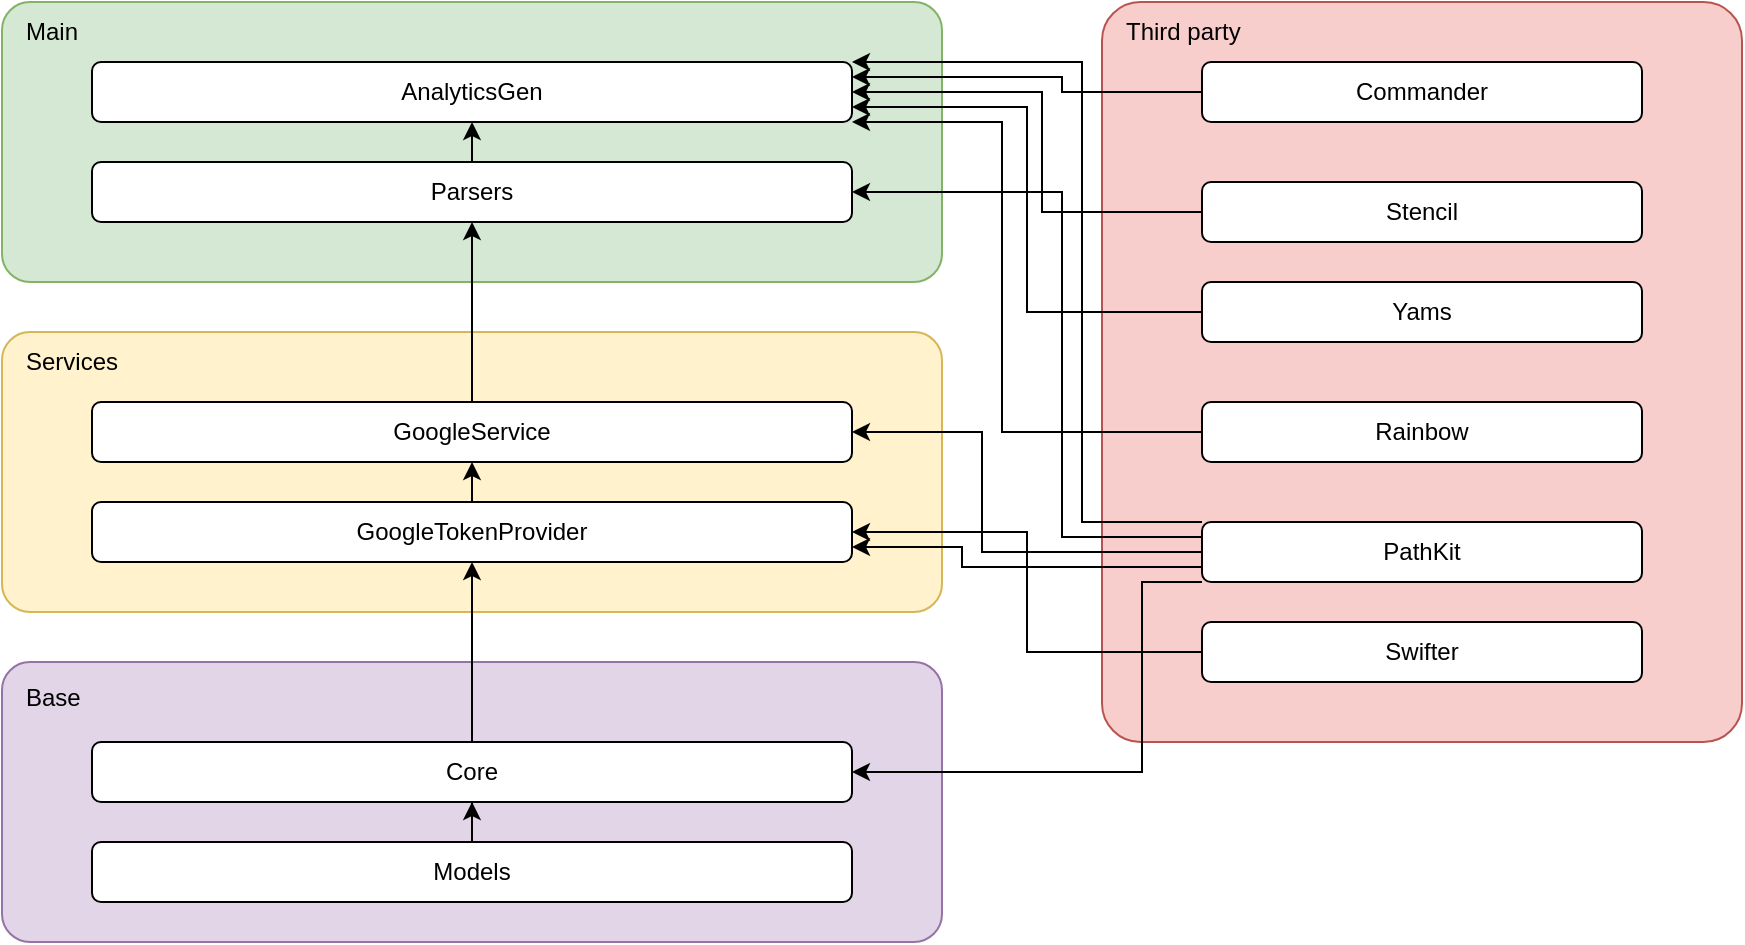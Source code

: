 <mxfile version="12.7.9" type="device"><diagram id="YQEZP3huhWp2WKmL0iBH" name="Page-1"><mxGraphModel dx="946" dy="465" grid="1" gridSize="10" guides="1" tooltips="1" connect="1" arrows="1" fold="1" page="1" pageScale="1" pageWidth="3000" pageHeight="1169" math="0" shadow="0"><root><mxCell id="0"/><mxCell id="1" parent="0"/><mxCell id="UzZEQWlziDEvvWo7syEF-38" value="" style="rounded=1;whiteSpace=wrap;html=1;arcSize=10;fillColor=#d5e8d4;strokeColor=#82b366;" vertex="1" parent="1"><mxGeometry x="130" y="310" width="470" height="140" as="geometry"/></mxCell><mxCell id="UzZEQWlziDEvvWo7syEF-39" value="Main" style="text;html=1;strokeColor=none;fillColor=none;align=left;verticalAlign=middle;whiteSpace=wrap;rounded=0;" vertex="1" parent="1"><mxGeometry x="140" y="315" width="70" height="20" as="geometry"/></mxCell><mxCell id="UzZEQWlziDEvvWo7syEF-36" value="" style="rounded=1;whiteSpace=wrap;html=1;arcSize=10;fillColor=#fff2cc;strokeColor=#d6b656;" vertex="1" parent="1"><mxGeometry x="130" y="475" width="470" height="140" as="geometry"/></mxCell><mxCell id="UzZEQWlziDEvvWo7syEF-34" value="" style="rounded=1;whiteSpace=wrap;html=1;arcSize=10;fillColor=#e1d5e7;strokeColor=#9673a6;" vertex="1" parent="1"><mxGeometry x="130" y="640" width="470" height="140" as="geometry"/></mxCell><mxCell id="UzZEQWlziDEvvWo7syEF-40" style="edgeStyle=orthogonalEdgeStyle;rounded=0;orthogonalLoop=1;jettySize=auto;html=1;exitX=0.5;exitY=0;exitDx=0;exitDy=0;" edge="1" parent="1" source="UzZEQWlziDEvvWo7syEF-26" target="UzZEQWlziDEvvWo7syEF-29"><mxGeometry relative="1" as="geometry"/></mxCell><mxCell id="UzZEQWlziDEvvWo7syEF-26" value="Models" style="rounded=1;whiteSpace=wrap;html=1;" vertex="1" parent="1"><mxGeometry x="175" y="730" width="380" height="30" as="geometry"/></mxCell><mxCell id="UzZEQWlziDEvvWo7syEF-29" value="Core" style="rounded=1;whiteSpace=wrap;html=1;" vertex="1" parent="1"><mxGeometry x="175" y="680" width="380" height="30" as="geometry"/></mxCell><mxCell id="UzZEQWlziDEvvWo7syEF-42" style="edgeStyle=orthogonalEdgeStyle;rounded=0;orthogonalLoop=1;jettySize=auto;html=1;exitX=0.5;exitY=0;exitDx=0;exitDy=0;entryX=0.5;entryY=1;entryDx=0;entryDy=0;" edge="1" parent="1" source="UzZEQWlziDEvvWo7syEF-30" target="UzZEQWlziDEvvWo7syEF-31"><mxGeometry relative="1" as="geometry"/></mxCell><mxCell id="UzZEQWlziDEvvWo7syEF-30" value="GoogleTokenProvider" style="rounded=1;whiteSpace=wrap;html=1;" vertex="1" parent="1"><mxGeometry x="175" y="560" width="380" height="30" as="geometry"/></mxCell><mxCell id="UzZEQWlziDEvvWo7syEF-31" value="GoogleService" style="rounded=1;whiteSpace=wrap;html=1;" vertex="1" parent="1"><mxGeometry x="175" y="510" width="380" height="30" as="geometry"/></mxCell><mxCell id="UzZEQWlziDEvvWo7syEF-44" style="edgeStyle=orthogonalEdgeStyle;rounded=0;orthogonalLoop=1;jettySize=auto;html=1;exitX=0.5;exitY=0;exitDx=0;exitDy=0;entryX=0.5;entryY=1;entryDx=0;entryDy=0;" edge="1" parent="1" source="UzZEQWlziDEvvWo7syEF-32" target="UzZEQWlziDEvvWo7syEF-33"><mxGeometry relative="1" as="geometry"/></mxCell><mxCell id="UzZEQWlziDEvvWo7syEF-32" value="Parsers" style="rounded=1;whiteSpace=wrap;html=1;" vertex="1" parent="1"><mxGeometry x="175" y="390" width="380" height="30" as="geometry"/></mxCell><mxCell id="UzZEQWlziDEvvWo7syEF-33" value="AnalyticsGen" style="rounded=1;whiteSpace=wrap;html=1;" vertex="1" parent="1"><mxGeometry x="175" y="340" width="380" height="30" as="geometry"/></mxCell><mxCell id="UzZEQWlziDEvvWo7syEF-35" value="Base" style="text;html=1;strokeColor=none;fillColor=none;align=left;verticalAlign=middle;whiteSpace=wrap;rounded=0;" vertex="1" parent="1"><mxGeometry x="140" y="648" width="40" height="20" as="geometry"/></mxCell><mxCell id="UzZEQWlziDEvvWo7syEF-37" value="Services" style="text;html=1;strokeColor=none;fillColor=none;align=left;verticalAlign=middle;whiteSpace=wrap;rounded=0;" vertex="1" parent="1"><mxGeometry x="140" y="480" width="70" height="20" as="geometry"/></mxCell><mxCell id="UzZEQWlziDEvvWo7syEF-43" style="edgeStyle=orthogonalEdgeStyle;rounded=0;orthogonalLoop=1;jettySize=auto;html=1;exitX=0.5;exitY=0;exitDx=0;exitDy=0;entryX=0.5;entryY=1;entryDx=0;entryDy=0;" edge="1" parent="1" source="UzZEQWlziDEvvWo7syEF-31" target="UzZEQWlziDEvvWo7syEF-32"><mxGeometry relative="1" as="geometry"/></mxCell><mxCell id="UzZEQWlziDEvvWo7syEF-41" style="edgeStyle=orthogonalEdgeStyle;rounded=0;orthogonalLoop=1;jettySize=auto;html=1;exitX=0.5;exitY=0;exitDx=0;exitDy=0;entryX=0.5;entryY=1;entryDx=0;entryDy=0;" edge="1" parent="1" source="UzZEQWlziDEvvWo7syEF-29" target="UzZEQWlziDEvvWo7syEF-30"><mxGeometry relative="1" as="geometry"/></mxCell><mxCell id="UzZEQWlziDEvvWo7syEF-45" value="" style="rounded=1;whiteSpace=wrap;html=1;arcSize=6;fillColor=#f8cecc;strokeColor=#b85450;" vertex="1" parent="1"><mxGeometry x="680" y="310" width="320" height="370" as="geometry"/></mxCell><mxCell id="UzZEQWlziDEvvWo7syEF-58" style="edgeStyle=orthogonalEdgeStyle;rounded=0;orthogonalLoop=1;jettySize=auto;html=1;exitX=0;exitY=0;exitDx=0;exitDy=0;entryX=1;entryY=0;entryDx=0;entryDy=0;" edge="1" parent="1" source="UzZEQWlziDEvvWo7syEF-46" target="UzZEQWlziDEvvWo7syEF-33"><mxGeometry relative="1" as="geometry"><Array as="points"><mxPoint x="670" y="570"/><mxPoint x="670" y="340"/></Array></mxGeometry></mxCell><mxCell id="UzZEQWlziDEvvWo7syEF-59" style="edgeStyle=orthogonalEdgeStyle;rounded=0;orthogonalLoop=1;jettySize=auto;html=1;exitX=0;exitY=0.25;exitDx=0;exitDy=0;entryX=1;entryY=0.5;entryDx=0;entryDy=0;" edge="1" parent="1" source="UzZEQWlziDEvvWo7syEF-46" target="UzZEQWlziDEvvWo7syEF-32"><mxGeometry relative="1" as="geometry"><Array as="points"><mxPoint x="660" y="578"/><mxPoint x="660" y="405"/></Array></mxGeometry></mxCell><mxCell id="UzZEQWlziDEvvWo7syEF-60" style="edgeStyle=orthogonalEdgeStyle;rounded=0;orthogonalLoop=1;jettySize=auto;html=1;exitX=0;exitY=0.5;exitDx=0;exitDy=0;entryX=1;entryY=0.5;entryDx=0;entryDy=0;" edge="1" parent="1" source="UzZEQWlziDEvvWo7syEF-46" target="UzZEQWlziDEvvWo7syEF-31"><mxGeometry relative="1" as="geometry"><Array as="points"><mxPoint x="620" y="585"/><mxPoint x="620" y="525"/></Array></mxGeometry></mxCell><mxCell id="UzZEQWlziDEvvWo7syEF-61" style="edgeStyle=orthogonalEdgeStyle;rounded=0;orthogonalLoop=1;jettySize=auto;html=1;exitX=0;exitY=0.75;exitDx=0;exitDy=0;entryX=1;entryY=0.75;entryDx=0;entryDy=0;" edge="1" parent="1" source="UzZEQWlziDEvvWo7syEF-46" target="UzZEQWlziDEvvWo7syEF-30"><mxGeometry relative="1" as="geometry"><Array as="points"><mxPoint x="610" y="593"/><mxPoint x="610" y="583"/></Array></mxGeometry></mxCell><mxCell id="UzZEQWlziDEvvWo7syEF-62" style="edgeStyle=orthogonalEdgeStyle;rounded=0;orthogonalLoop=1;jettySize=auto;html=1;exitX=0;exitY=1;exitDx=0;exitDy=0;entryX=1;entryY=0.5;entryDx=0;entryDy=0;" edge="1" parent="1" source="UzZEQWlziDEvvWo7syEF-46" target="UzZEQWlziDEvvWo7syEF-29"><mxGeometry relative="1" as="geometry"><Array as="points"><mxPoint x="700" y="600"/><mxPoint x="700" y="695"/></Array></mxGeometry></mxCell><mxCell id="UzZEQWlziDEvvWo7syEF-46" value="PathKit" style="rounded=1;whiteSpace=wrap;html=1;" vertex="1" parent="1"><mxGeometry x="730" y="570" width="220" height="30" as="geometry"/></mxCell><mxCell id="UzZEQWlziDEvvWo7syEF-53" style="edgeStyle=orthogonalEdgeStyle;rounded=0;orthogonalLoop=1;jettySize=auto;html=1;exitX=0;exitY=0.5;exitDx=0;exitDy=0;entryX=1;entryY=0.5;entryDx=0;entryDy=0;" edge="1" parent="1" source="UzZEQWlziDEvvWo7syEF-47" target="UzZEQWlziDEvvWo7syEF-30"><mxGeometry relative="1" as="geometry"/></mxCell><mxCell id="UzZEQWlziDEvvWo7syEF-47" value="Swifter" style="rounded=1;whiteSpace=wrap;html=1;" vertex="1" parent="1"><mxGeometry x="730" y="620" width="220" height="30" as="geometry"/></mxCell><mxCell id="UzZEQWlziDEvvWo7syEF-57" style="edgeStyle=orthogonalEdgeStyle;rounded=0;orthogonalLoop=1;jettySize=auto;html=1;exitX=0;exitY=0.5;exitDx=0;exitDy=0;entryX=1;entryY=1;entryDx=0;entryDy=0;" edge="1" parent="1" source="UzZEQWlziDEvvWo7syEF-48" target="UzZEQWlziDEvvWo7syEF-33"><mxGeometry relative="1" as="geometry"><Array as="points"><mxPoint x="630" y="525"/><mxPoint x="630" y="370"/></Array></mxGeometry></mxCell><mxCell id="UzZEQWlziDEvvWo7syEF-48" value="Rainbow" style="rounded=1;whiteSpace=wrap;html=1;" vertex="1" parent="1"><mxGeometry x="730" y="510" width="220" height="30" as="geometry"/></mxCell><mxCell id="UzZEQWlziDEvvWo7syEF-56" style="edgeStyle=orthogonalEdgeStyle;rounded=0;orthogonalLoop=1;jettySize=auto;html=1;exitX=0;exitY=0.5;exitDx=0;exitDy=0;entryX=1;entryY=0.75;entryDx=0;entryDy=0;" edge="1" parent="1" source="UzZEQWlziDEvvWo7syEF-49" target="UzZEQWlziDEvvWo7syEF-33"><mxGeometry relative="1" as="geometry"/></mxCell><mxCell id="UzZEQWlziDEvvWo7syEF-49" value="Yams" style="rounded=1;whiteSpace=wrap;html=1;" vertex="1" parent="1"><mxGeometry x="730" y="450" width="220" height="30" as="geometry"/></mxCell><mxCell id="UzZEQWlziDEvvWo7syEF-55" style="edgeStyle=orthogonalEdgeStyle;rounded=0;orthogonalLoop=1;jettySize=auto;html=1;exitX=0;exitY=0.5;exitDx=0;exitDy=0;entryX=1;entryY=0.5;entryDx=0;entryDy=0;" edge="1" parent="1" source="UzZEQWlziDEvvWo7syEF-50" target="UzZEQWlziDEvvWo7syEF-33"><mxGeometry relative="1" as="geometry"><Array as="points"><mxPoint x="650" y="415"/><mxPoint x="650" y="355"/></Array></mxGeometry></mxCell><mxCell id="UzZEQWlziDEvvWo7syEF-50" value="Stencil" style="rounded=1;whiteSpace=wrap;html=1;" vertex="1" parent="1"><mxGeometry x="730" y="400" width="220" height="30" as="geometry"/></mxCell><mxCell id="UzZEQWlziDEvvWo7syEF-54" style="edgeStyle=orthogonalEdgeStyle;rounded=0;orthogonalLoop=1;jettySize=auto;html=1;exitX=0;exitY=0.5;exitDx=0;exitDy=0;entryX=1;entryY=0.25;entryDx=0;entryDy=0;" edge="1" parent="1" source="UzZEQWlziDEvvWo7syEF-51" target="UzZEQWlziDEvvWo7syEF-33"><mxGeometry relative="1" as="geometry"><Array as="points"><mxPoint x="660" y="355"/><mxPoint x="660" y="348"/></Array></mxGeometry></mxCell><mxCell id="UzZEQWlziDEvvWo7syEF-51" value="Commander" style="rounded=1;whiteSpace=wrap;html=1;" vertex="1" parent="1"><mxGeometry x="730" y="340" width="220" height="30" as="geometry"/></mxCell><mxCell id="UzZEQWlziDEvvWo7syEF-52" value="Third party" style="text;html=1;strokeColor=none;fillColor=none;align=left;verticalAlign=middle;whiteSpace=wrap;rounded=0;" vertex="1" parent="1"><mxGeometry x="690" y="315" width="70" height="20" as="geometry"/></mxCell></root></mxGraphModel></diagram></mxfile>